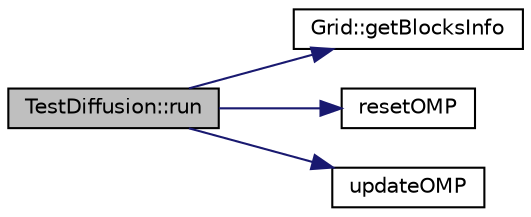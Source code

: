 digraph "TestDiffusion::run"
{
  edge [fontname="Helvetica",fontsize="10",labelfontname="Helvetica",labelfontsize="10"];
  node [fontname="Helvetica",fontsize="10",shape=record];
  rankdir="LR";
  Node1 [label="TestDiffusion::run",height=0.2,width=0.4,color="black", fillcolor="grey75", style="filled", fontcolor="black"];
  Node1 -> Node2 [color="midnightblue",fontsize="10",style="solid",fontname="Helvetica"];
  Node2 [label="Grid::getBlocksInfo",height=0.2,width=0.4,color="black", fillcolor="white", style="filled",URL="$class_grid.html#a39aa8cb7fad1abcfe40fdd77d9b72d8a"];
  Node1 -> Node3 [color="midnightblue",fontsize="10",style="solid",fontname="Helvetica"];
  Node3 [label="resetOMP",height=0.2,width=0.4,color="black", fillcolor="white", style="filled",URL="$_process_operators_o_m_p_8cpp.html#a63d7c344f5859f1e61aa5bb5f24642e0"];
  Node1 -> Node4 [color="midnightblue",fontsize="10",style="solid",fontname="Helvetica"];
  Node4 [label="updateOMP",height=0.2,width=0.4,color="black", fillcolor="white", style="filled",URL="$_process_operators_o_m_p_8cpp.html#ae041e454de4e5baf48e022ff1184073b"];
}
